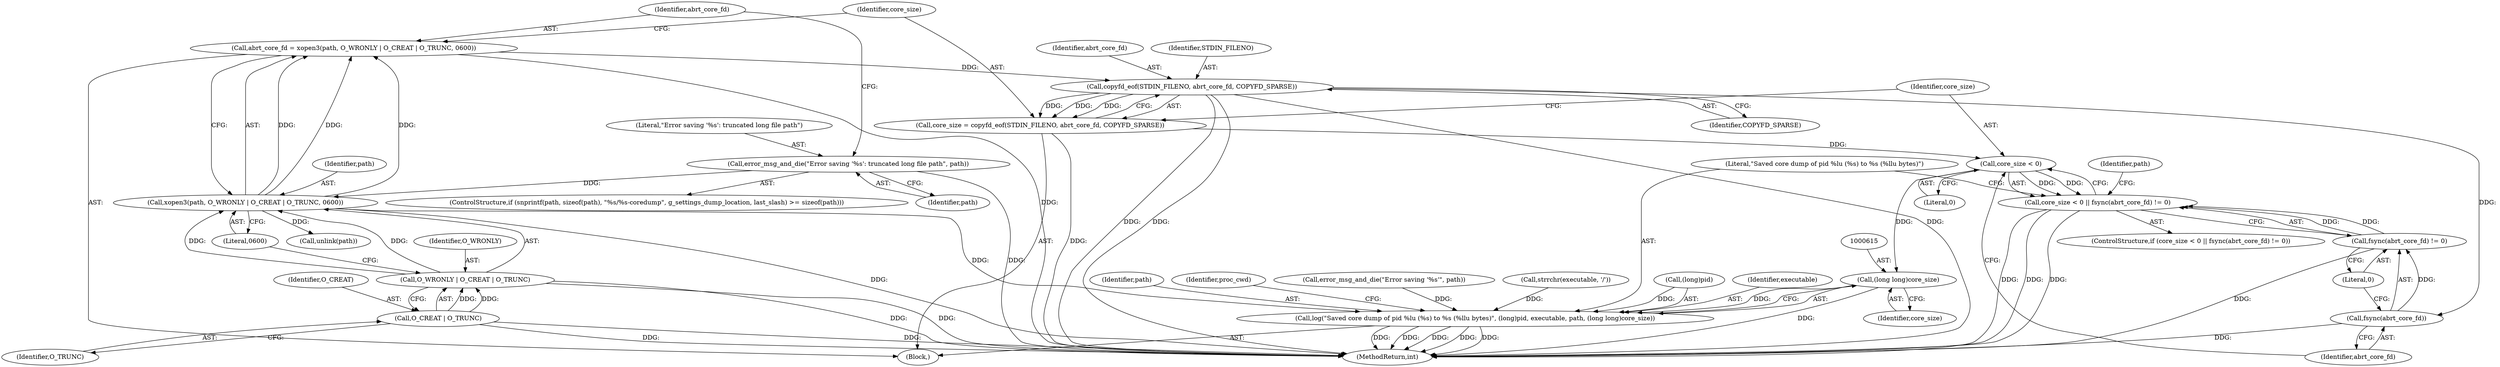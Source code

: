 digraph "0_abrt_8939398b82006ba1fec4ed491339fc075f43fc7c_1@API" {
"1000588" [label="(Call,copyfd_eof(STDIN_FILENO, abrt_core_fd, COPYFD_SPARSE))"];
"1000575" [label="(Call,abrt_core_fd = xopen3(path, O_WRONLY | O_CREAT | O_TRUNC, 0600))"];
"1000577" [label="(Call,xopen3(path, O_WRONLY | O_CREAT | O_TRUNC, 0600))"];
"1000571" [label="(Call,error_msg_and_die(\"Error saving '%s': truncated long file path\", path))"];
"1000579" [label="(Call,O_WRONLY | O_CREAT | O_TRUNC)"];
"1000581" [label="(Call,O_CREAT | O_TRUNC)"];
"1000586" [label="(Call,core_size = copyfd_eof(STDIN_FILENO, abrt_core_fd, COPYFD_SPARSE))"];
"1000594" [label="(Call,core_size < 0)"];
"1000593" [label="(Call,core_size < 0 || fsync(abrt_core_fd) != 0)"];
"1000614" [label="(Call,(long long)core_size)"];
"1000607" [label="(Call,log(\"Saved core dump of pid %lu (%s) to %s (%llu bytes)\", (long)pid, executable, path, (long long)core_size))"];
"1000598" [label="(Call,fsync(abrt_core_fd))"];
"1000597" [label="(Call,fsync(abrt_core_fd) != 0)"];
"1000546" [label="(Call,strrchr(executable, '/'))"];
"1000590" [label="(Identifier,abrt_core_fd)"];
"1000560" [label="(ControlStructure,if (snprintf(path, sizeof(path), \"%s/%s-coredump\", g_settings_dump_location, last_slash) >= sizeof(path)))"];
"1000581" [label="(Call,O_CREAT | O_TRUNC)"];
"1000599" [label="(Identifier,abrt_core_fd)"];
"1000559" [label="(Block,)"];
"1000583" [label="(Identifier,O_TRUNC)"];
"1000614" [label="(Call,(long long)core_size)"];
"1001228" [label="(MethodReturn,int)"];
"1000612" [label="(Identifier,executable)"];
"1000592" [label="(ControlStructure,if (core_size < 0 || fsync(abrt_core_fd) != 0))"];
"1000586" [label="(Call,core_size = copyfd_eof(STDIN_FILENO, abrt_core_fd, COPYFD_SPARSE))"];
"1000595" [label="(Identifier,core_size)"];
"1000597" [label="(Call,fsync(abrt_core_fd) != 0)"];
"1000609" [label="(Call,(long)pid)"];
"1000600" [label="(Literal,0)"];
"1000584" [label="(Literal,0600)"];
"1000580" [label="(Identifier,O_WRONLY)"];
"1000616" [label="(Identifier,core_size)"];
"1000591" [label="(Identifier,COPYFD_SPARSE)"];
"1000602" [label="(Call,unlink(path))"];
"1000579" [label="(Call,O_WRONLY | O_CREAT | O_TRUNC)"];
"1000593" [label="(Call,core_size < 0 || fsync(abrt_core_fd) != 0)"];
"1000588" [label="(Call,copyfd_eof(STDIN_FILENO, abrt_core_fd, COPYFD_SPARSE))"];
"1000607" [label="(Call,log(\"Saved core dump of pid %lu (%s) to %s (%llu bytes)\", (long)pid, executable, path, (long long)core_size))"];
"1000596" [label="(Literal,0)"];
"1000578" [label="(Identifier,path)"];
"1000613" [label="(Identifier,path)"];
"1000619" [label="(Identifier,proc_cwd)"];
"1000572" [label="(Literal,\"Error saving '%s': truncated long file path\")"];
"1000582" [label="(Identifier,O_CREAT)"];
"1000604" [label="(Call,error_msg_and_die(\"Error saving '%s'\", path))"];
"1000603" [label="(Identifier,path)"];
"1000598" [label="(Call,fsync(abrt_core_fd))"];
"1000587" [label="(Identifier,core_size)"];
"1000573" [label="(Identifier,path)"];
"1000575" [label="(Call,abrt_core_fd = xopen3(path, O_WRONLY | O_CREAT | O_TRUNC, 0600))"];
"1000594" [label="(Call,core_size < 0)"];
"1000577" [label="(Call,xopen3(path, O_WRONLY | O_CREAT | O_TRUNC, 0600))"];
"1000589" [label="(Identifier,STDIN_FILENO)"];
"1000571" [label="(Call,error_msg_and_die(\"Error saving '%s': truncated long file path\", path))"];
"1000608" [label="(Literal,\"Saved core dump of pid %lu (%s) to %s (%llu bytes)\")"];
"1000576" [label="(Identifier,abrt_core_fd)"];
"1000588" -> "1000586"  [label="AST: "];
"1000588" -> "1000591"  [label="CFG: "];
"1000589" -> "1000588"  [label="AST: "];
"1000590" -> "1000588"  [label="AST: "];
"1000591" -> "1000588"  [label="AST: "];
"1000586" -> "1000588"  [label="CFG: "];
"1000588" -> "1001228"  [label="DDG: "];
"1000588" -> "1001228"  [label="DDG: "];
"1000588" -> "1001228"  [label="DDG: "];
"1000588" -> "1000586"  [label="DDG: "];
"1000588" -> "1000586"  [label="DDG: "];
"1000588" -> "1000586"  [label="DDG: "];
"1000575" -> "1000588"  [label="DDG: "];
"1000588" -> "1000598"  [label="DDG: "];
"1000575" -> "1000559"  [label="AST: "];
"1000575" -> "1000577"  [label="CFG: "];
"1000576" -> "1000575"  [label="AST: "];
"1000577" -> "1000575"  [label="AST: "];
"1000587" -> "1000575"  [label="CFG: "];
"1000575" -> "1001228"  [label="DDG: "];
"1000577" -> "1000575"  [label="DDG: "];
"1000577" -> "1000575"  [label="DDG: "];
"1000577" -> "1000575"  [label="DDG: "];
"1000577" -> "1000584"  [label="CFG: "];
"1000578" -> "1000577"  [label="AST: "];
"1000579" -> "1000577"  [label="AST: "];
"1000584" -> "1000577"  [label="AST: "];
"1000577" -> "1001228"  [label="DDG: "];
"1000571" -> "1000577"  [label="DDG: "];
"1000579" -> "1000577"  [label="DDG: "];
"1000579" -> "1000577"  [label="DDG: "];
"1000577" -> "1000602"  [label="DDG: "];
"1000577" -> "1000607"  [label="DDG: "];
"1000571" -> "1000560"  [label="AST: "];
"1000571" -> "1000573"  [label="CFG: "];
"1000572" -> "1000571"  [label="AST: "];
"1000573" -> "1000571"  [label="AST: "];
"1000576" -> "1000571"  [label="CFG: "];
"1000571" -> "1001228"  [label="DDG: "];
"1000579" -> "1000581"  [label="CFG: "];
"1000580" -> "1000579"  [label="AST: "];
"1000581" -> "1000579"  [label="AST: "];
"1000584" -> "1000579"  [label="CFG: "];
"1000579" -> "1001228"  [label="DDG: "];
"1000579" -> "1001228"  [label="DDG: "];
"1000581" -> "1000579"  [label="DDG: "];
"1000581" -> "1000579"  [label="DDG: "];
"1000581" -> "1000583"  [label="CFG: "];
"1000582" -> "1000581"  [label="AST: "];
"1000583" -> "1000581"  [label="AST: "];
"1000581" -> "1001228"  [label="DDG: "];
"1000581" -> "1001228"  [label="DDG: "];
"1000586" -> "1000559"  [label="AST: "];
"1000587" -> "1000586"  [label="AST: "];
"1000595" -> "1000586"  [label="CFG: "];
"1000586" -> "1001228"  [label="DDG: "];
"1000586" -> "1000594"  [label="DDG: "];
"1000594" -> "1000593"  [label="AST: "];
"1000594" -> "1000596"  [label="CFG: "];
"1000595" -> "1000594"  [label="AST: "];
"1000596" -> "1000594"  [label="AST: "];
"1000599" -> "1000594"  [label="CFG: "];
"1000593" -> "1000594"  [label="CFG: "];
"1000594" -> "1000593"  [label="DDG: "];
"1000594" -> "1000593"  [label="DDG: "];
"1000594" -> "1000614"  [label="DDG: "];
"1000593" -> "1000592"  [label="AST: "];
"1000593" -> "1000597"  [label="CFG: "];
"1000597" -> "1000593"  [label="AST: "];
"1000603" -> "1000593"  [label="CFG: "];
"1000608" -> "1000593"  [label="CFG: "];
"1000593" -> "1001228"  [label="DDG: "];
"1000593" -> "1001228"  [label="DDG: "];
"1000593" -> "1001228"  [label="DDG: "];
"1000597" -> "1000593"  [label="DDG: "];
"1000597" -> "1000593"  [label="DDG: "];
"1000614" -> "1000607"  [label="AST: "];
"1000614" -> "1000616"  [label="CFG: "];
"1000615" -> "1000614"  [label="AST: "];
"1000616" -> "1000614"  [label="AST: "];
"1000607" -> "1000614"  [label="CFG: "];
"1000614" -> "1001228"  [label="DDG: "];
"1000614" -> "1000607"  [label="DDG: "];
"1000607" -> "1000559"  [label="AST: "];
"1000608" -> "1000607"  [label="AST: "];
"1000609" -> "1000607"  [label="AST: "];
"1000612" -> "1000607"  [label="AST: "];
"1000613" -> "1000607"  [label="AST: "];
"1000619" -> "1000607"  [label="CFG: "];
"1000607" -> "1001228"  [label="DDG: "];
"1000607" -> "1001228"  [label="DDG: "];
"1000607" -> "1001228"  [label="DDG: "];
"1000607" -> "1001228"  [label="DDG: "];
"1000607" -> "1001228"  [label="DDG: "];
"1000609" -> "1000607"  [label="DDG: "];
"1000546" -> "1000607"  [label="DDG: "];
"1000604" -> "1000607"  [label="DDG: "];
"1000598" -> "1000597"  [label="AST: "];
"1000598" -> "1000599"  [label="CFG: "];
"1000599" -> "1000598"  [label="AST: "];
"1000600" -> "1000598"  [label="CFG: "];
"1000598" -> "1001228"  [label="DDG: "];
"1000598" -> "1000597"  [label="DDG: "];
"1000597" -> "1000600"  [label="CFG: "];
"1000600" -> "1000597"  [label="AST: "];
"1000597" -> "1001228"  [label="DDG: "];
}
